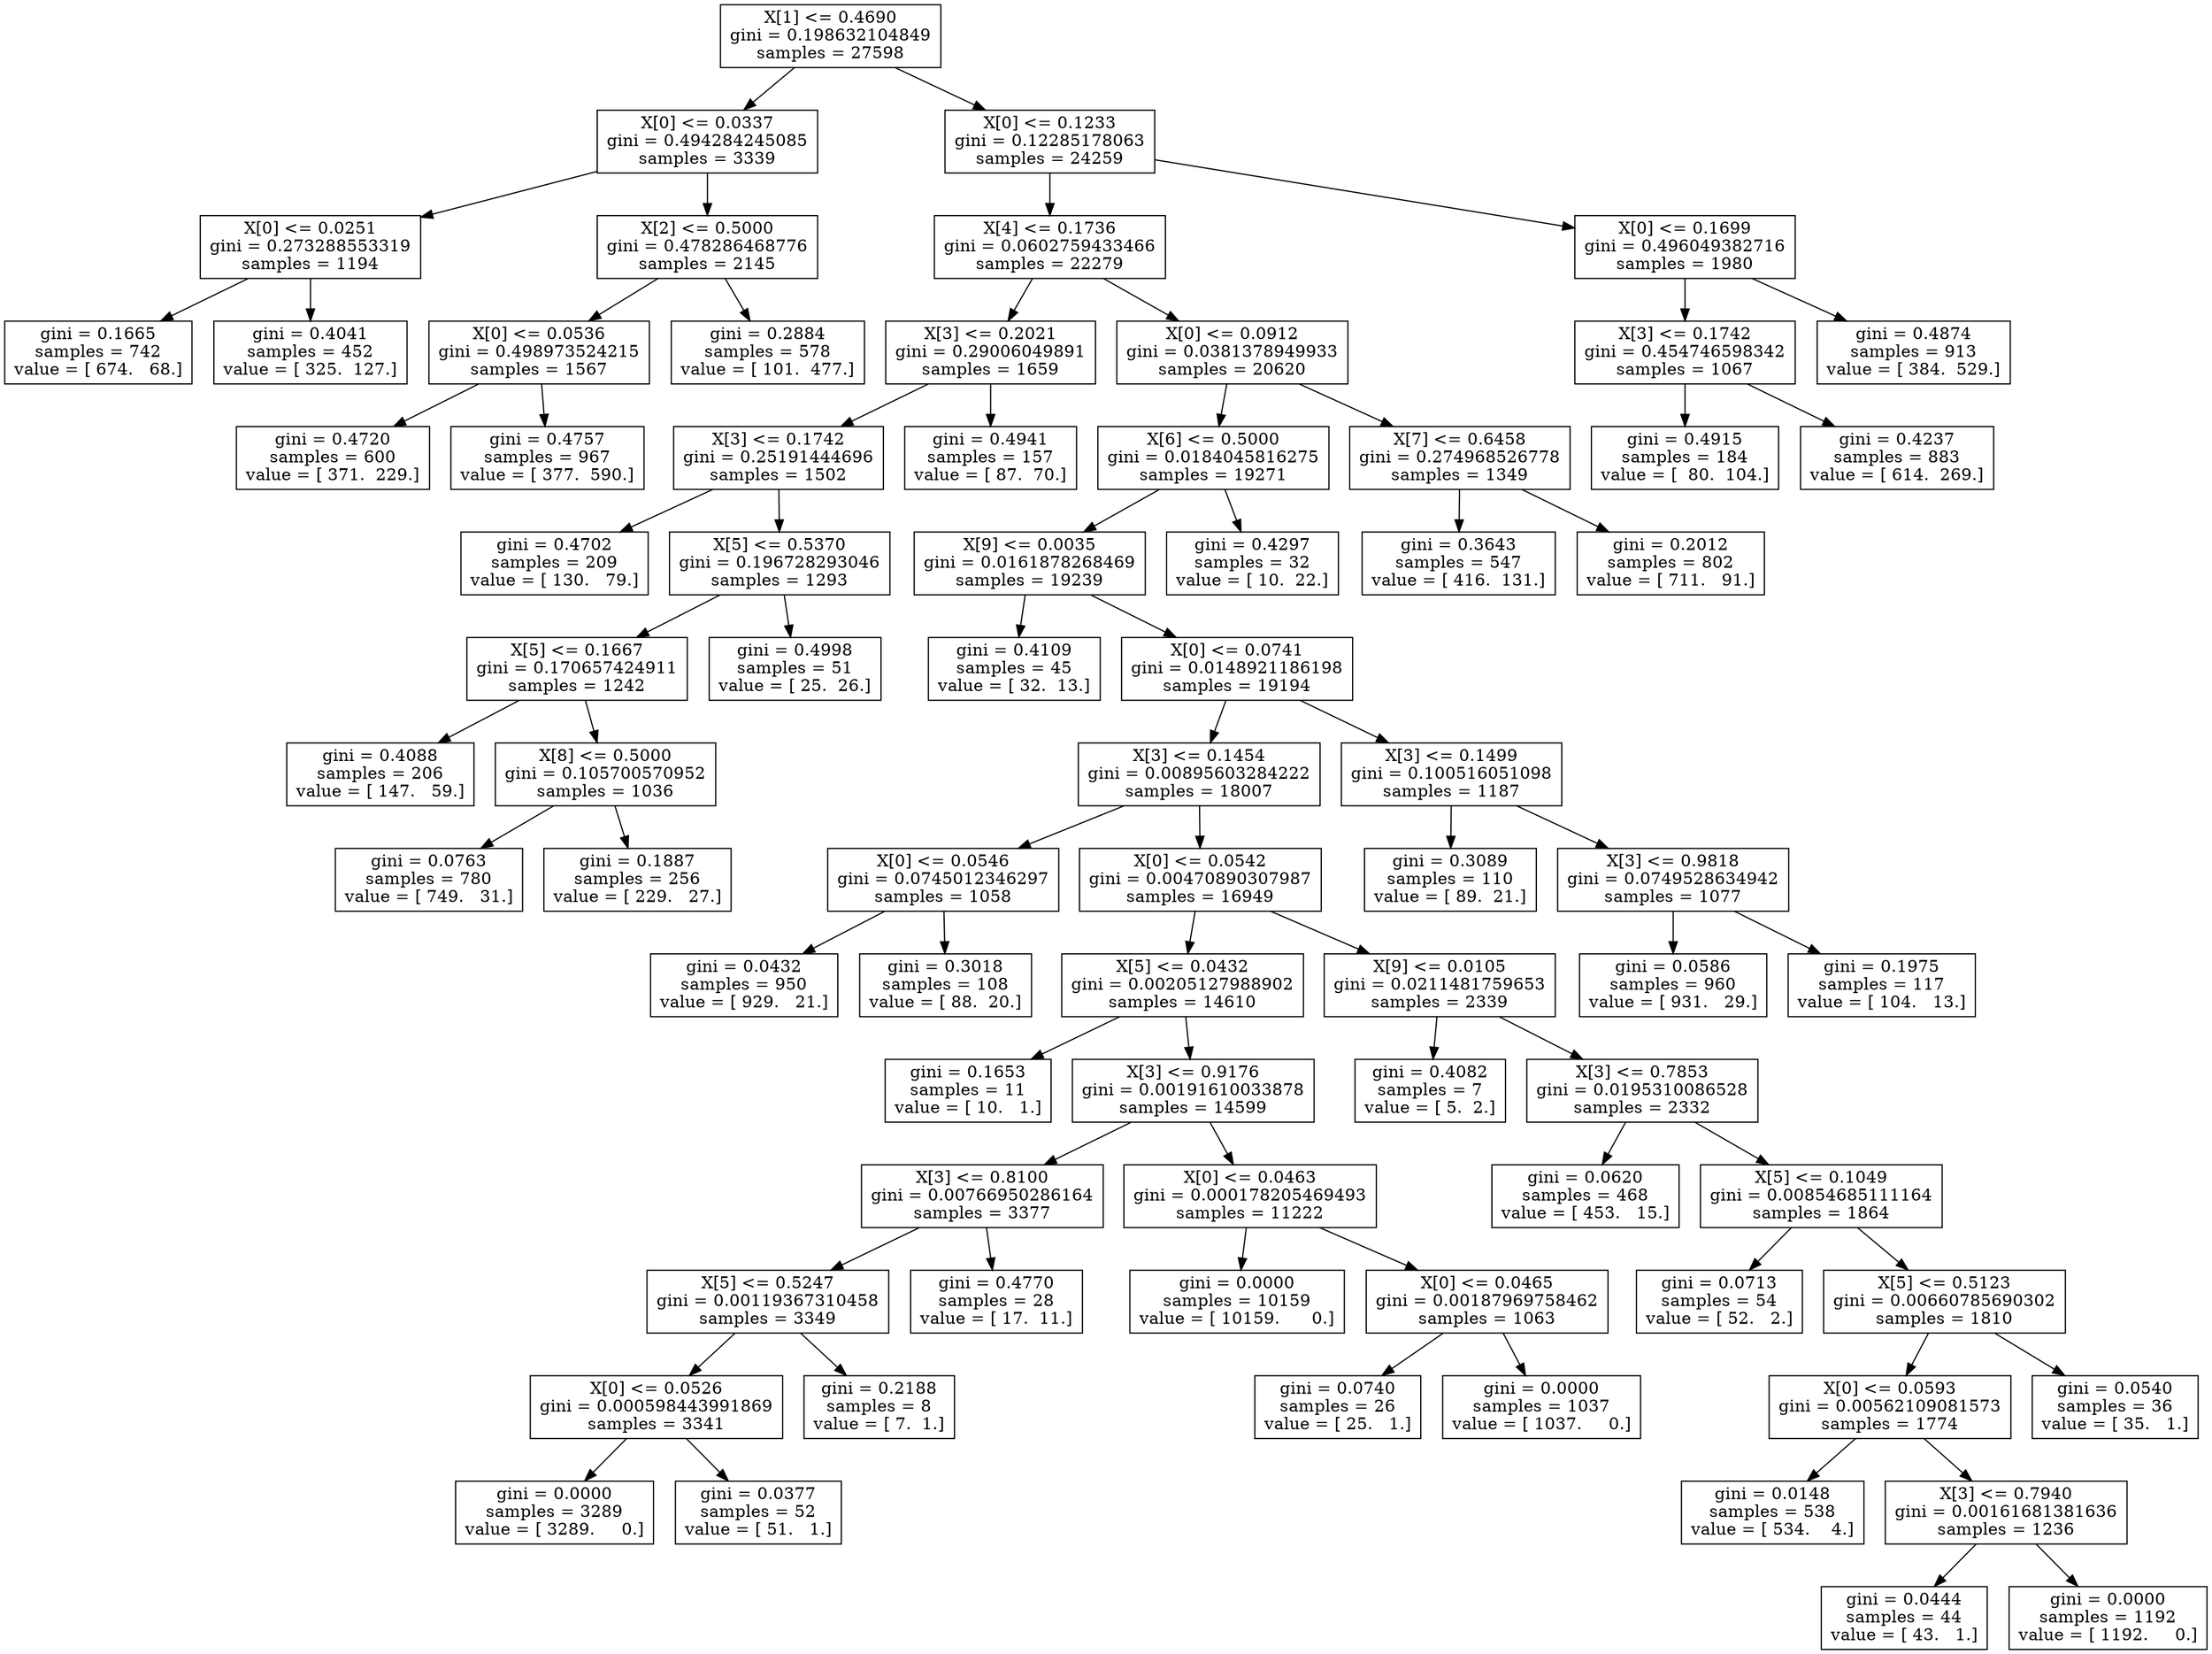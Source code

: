 digraph Tree {
0 [label="X[1] <= 0.4690\ngini = 0.198632104849\nsamples = 27598", shape="box"] ;
1 [label="X[0] <= 0.0337\ngini = 0.494284245085\nsamples = 3339", shape="box"] ;
0 -> 1 ;
2 [label="X[0] <= 0.0251\ngini = 0.273288553319\nsamples = 1194", shape="box"] ;
1 -> 2 ;
3 [label="gini = 0.1665\nsamples = 742\nvalue = [ 674.   68.]", shape="box"] ;
2 -> 3 ;
4 [label="gini = 0.4041\nsamples = 452\nvalue = [ 325.  127.]", shape="box"] ;
2 -> 4 ;
5 [label="X[2] <= 0.5000\ngini = 0.478286468776\nsamples = 2145", shape="box"] ;
1 -> 5 ;
6 [label="X[0] <= 0.0536\ngini = 0.498973524215\nsamples = 1567", shape="box"] ;
5 -> 6 ;
7 [label="gini = 0.4720\nsamples = 600\nvalue = [ 371.  229.]", shape="box"] ;
6 -> 7 ;
8 [label="gini = 0.4757\nsamples = 967\nvalue = [ 377.  590.]", shape="box"] ;
6 -> 8 ;
9 [label="gini = 0.2884\nsamples = 578\nvalue = [ 101.  477.]", shape="box"] ;
5 -> 9 ;
10 [label="X[0] <= 0.1233\ngini = 0.12285178063\nsamples = 24259", shape="box"] ;
0 -> 10 ;
11 [label="X[4] <= 0.1736\ngini = 0.0602759433466\nsamples = 22279", shape="box"] ;
10 -> 11 ;
12 [label="X[3] <= 0.2021\ngini = 0.29006049891\nsamples = 1659", shape="box"] ;
11 -> 12 ;
13 [label="X[3] <= 0.1742\ngini = 0.25191444696\nsamples = 1502", shape="box"] ;
12 -> 13 ;
14 [label="gini = 0.4702\nsamples = 209\nvalue = [ 130.   79.]", shape="box"] ;
13 -> 14 ;
15 [label="X[5] <= 0.5370\ngini = 0.196728293046\nsamples = 1293", shape="box"] ;
13 -> 15 ;
16 [label="X[5] <= 0.1667\ngini = 0.170657424911\nsamples = 1242", shape="box"] ;
15 -> 16 ;
17 [label="gini = 0.4088\nsamples = 206\nvalue = [ 147.   59.]", shape="box"] ;
16 -> 17 ;
18 [label="X[8] <= 0.5000\ngini = 0.105700570952\nsamples = 1036", shape="box"] ;
16 -> 18 ;
19 [label="gini = 0.0763\nsamples = 780\nvalue = [ 749.   31.]", shape="box"] ;
18 -> 19 ;
20 [label="gini = 0.1887\nsamples = 256\nvalue = [ 229.   27.]", shape="box"] ;
18 -> 20 ;
21 [label="gini = 0.4998\nsamples = 51\nvalue = [ 25.  26.]", shape="box"] ;
15 -> 21 ;
22 [label="gini = 0.4941\nsamples = 157\nvalue = [ 87.  70.]", shape="box"] ;
12 -> 22 ;
23 [label="X[0] <= 0.0912\ngini = 0.0381378949933\nsamples = 20620", shape="box"] ;
11 -> 23 ;
24 [label="X[6] <= 0.5000\ngini = 0.0184045816275\nsamples = 19271", shape="box"] ;
23 -> 24 ;
25 [label="X[9] <= 0.0035\ngini = 0.0161878268469\nsamples = 19239", shape="box"] ;
24 -> 25 ;
26 [label="gini = 0.4109\nsamples = 45\nvalue = [ 32.  13.]", shape="box"] ;
25 -> 26 ;
27 [label="X[0] <= 0.0741\ngini = 0.0148921186198\nsamples = 19194", shape="box"] ;
25 -> 27 ;
28 [label="X[3] <= 0.1454\ngini = 0.00895603284222\nsamples = 18007", shape="box"] ;
27 -> 28 ;
29 [label="X[0] <= 0.0546\ngini = 0.0745012346297\nsamples = 1058", shape="box"] ;
28 -> 29 ;
30 [label="gini = 0.0432\nsamples = 950\nvalue = [ 929.   21.]", shape="box"] ;
29 -> 30 ;
31 [label="gini = 0.3018\nsamples = 108\nvalue = [ 88.  20.]", shape="box"] ;
29 -> 31 ;
32 [label="X[0] <= 0.0542\ngini = 0.00470890307987\nsamples = 16949", shape="box"] ;
28 -> 32 ;
33 [label="X[5] <= 0.0432\ngini = 0.00205127988902\nsamples = 14610", shape="box"] ;
32 -> 33 ;
34 [label="gini = 0.1653\nsamples = 11\nvalue = [ 10.   1.]", shape="box"] ;
33 -> 34 ;
35 [label="X[3] <= 0.9176\ngini = 0.00191610033878\nsamples = 14599", shape="box"] ;
33 -> 35 ;
36 [label="X[3] <= 0.8100\ngini = 0.00766950286164\nsamples = 3377", shape="box"] ;
35 -> 36 ;
37 [label="X[5] <= 0.5247\ngini = 0.00119367310458\nsamples = 3349", shape="box"] ;
36 -> 37 ;
38 [label="X[0] <= 0.0526\ngini = 0.000598443991869\nsamples = 3341", shape="box"] ;
37 -> 38 ;
39 [label="gini = 0.0000\nsamples = 3289\nvalue = [ 3289.     0.]", shape="box"] ;
38 -> 39 ;
40 [label="gini = 0.0377\nsamples = 52\nvalue = [ 51.   1.]", shape="box"] ;
38 -> 40 ;
41 [label="gini = 0.2188\nsamples = 8\nvalue = [ 7.  1.]", shape="box"] ;
37 -> 41 ;
42 [label="gini = 0.4770\nsamples = 28\nvalue = [ 17.  11.]", shape="box"] ;
36 -> 42 ;
43 [label="X[0] <= 0.0463\ngini = 0.000178205469493\nsamples = 11222", shape="box"] ;
35 -> 43 ;
44 [label="gini = 0.0000\nsamples = 10159\nvalue = [ 10159.      0.]", shape="box"] ;
43 -> 44 ;
45 [label="X[0] <= 0.0465\ngini = 0.00187969758462\nsamples = 1063", shape="box"] ;
43 -> 45 ;
46 [label="gini = 0.0740\nsamples = 26\nvalue = [ 25.   1.]", shape="box"] ;
45 -> 46 ;
47 [label="gini = 0.0000\nsamples = 1037\nvalue = [ 1037.     0.]", shape="box"] ;
45 -> 47 ;
48 [label="X[9] <= 0.0105\ngini = 0.0211481759653\nsamples = 2339", shape="box"] ;
32 -> 48 ;
49 [label="gini = 0.4082\nsamples = 7\nvalue = [ 5.  2.]", shape="box"] ;
48 -> 49 ;
50 [label="X[3] <= 0.7853\ngini = 0.0195310086528\nsamples = 2332", shape="box"] ;
48 -> 50 ;
51 [label="gini = 0.0620\nsamples = 468\nvalue = [ 453.   15.]", shape="box"] ;
50 -> 51 ;
52 [label="X[5] <= 0.1049\ngini = 0.00854685111164\nsamples = 1864", shape="box"] ;
50 -> 52 ;
53 [label="gini = 0.0713\nsamples = 54\nvalue = [ 52.   2.]", shape="box"] ;
52 -> 53 ;
54 [label="X[5] <= 0.5123\ngini = 0.00660785690302\nsamples = 1810", shape="box"] ;
52 -> 54 ;
55 [label="X[0] <= 0.0593\ngini = 0.00562109081573\nsamples = 1774", shape="box"] ;
54 -> 55 ;
56 [label="gini = 0.0148\nsamples = 538\nvalue = [ 534.    4.]", shape="box"] ;
55 -> 56 ;
57 [label="X[3] <= 0.7940\ngini = 0.00161681381636\nsamples = 1236", shape="box"] ;
55 -> 57 ;
58 [label="gini = 0.0444\nsamples = 44\nvalue = [ 43.   1.]", shape="box"] ;
57 -> 58 ;
59 [label="gini = 0.0000\nsamples = 1192\nvalue = [ 1192.     0.]", shape="box"] ;
57 -> 59 ;
60 [label="gini = 0.0540\nsamples = 36\nvalue = [ 35.   1.]", shape="box"] ;
54 -> 60 ;
61 [label="X[3] <= 0.1499\ngini = 0.100516051098\nsamples = 1187", shape="box"] ;
27 -> 61 ;
62 [label="gini = 0.3089\nsamples = 110\nvalue = [ 89.  21.]", shape="box"] ;
61 -> 62 ;
63 [label="X[3] <= 0.9818\ngini = 0.0749528634942\nsamples = 1077", shape="box"] ;
61 -> 63 ;
64 [label="gini = 0.0586\nsamples = 960\nvalue = [ 931.   29.]", shape="box"] ;
63 -> 64 ;
65 [label="gini = 0.1975\nsamples = 117\nvalue = [ 104.   13.]", shape="box"] ;
63 -> 65 ;
66 [label="gini = 0.4297\nsamples = 32\nvalue = [ 10.  22.]", shape="box"] ;
24 -> 66 ;
67 [label="X[7] <= 0.6458\ngini = 0.274968526778\nsamples = 1349", shape="box"] ;
23 -> 67 ;
68 [label="gini = 0.3643\nsamples = 547\nvalue = [ 416.  131.]", shape="box"] ;
67 -> 68 ;
69 [label="gini = 0.2012\nsamples = 802\nvalue = [ 711.   91.]", shape="box"] ;
67 -> 69 ;
70 [label="X[0] <= 0.1699\ngini = 0.496049382716\nsamples = 1980", shape="box"] ;
10 -> 70 ;
71 [label="X[3] <= 0.1742\ngini = 0.454746598342\nsamples = 1067", shape="box"] ;
70 -> 71 ;
72 [label="gini = 0.4915\nsamples = 184\nvalue = [  80.  104.]", shape="box"] ;
71 -> 72 ;
73 [label="gini = 0.4237\nsamples = 883\nvalue = [ 614.  269.]", shape="box"] ;
71 -> 73 ;
74 [label="gini = 0.4874\nsamples = 913\nvalue = [ 384.  529.]", shape="box"] ;
70 -> 74 ;
}